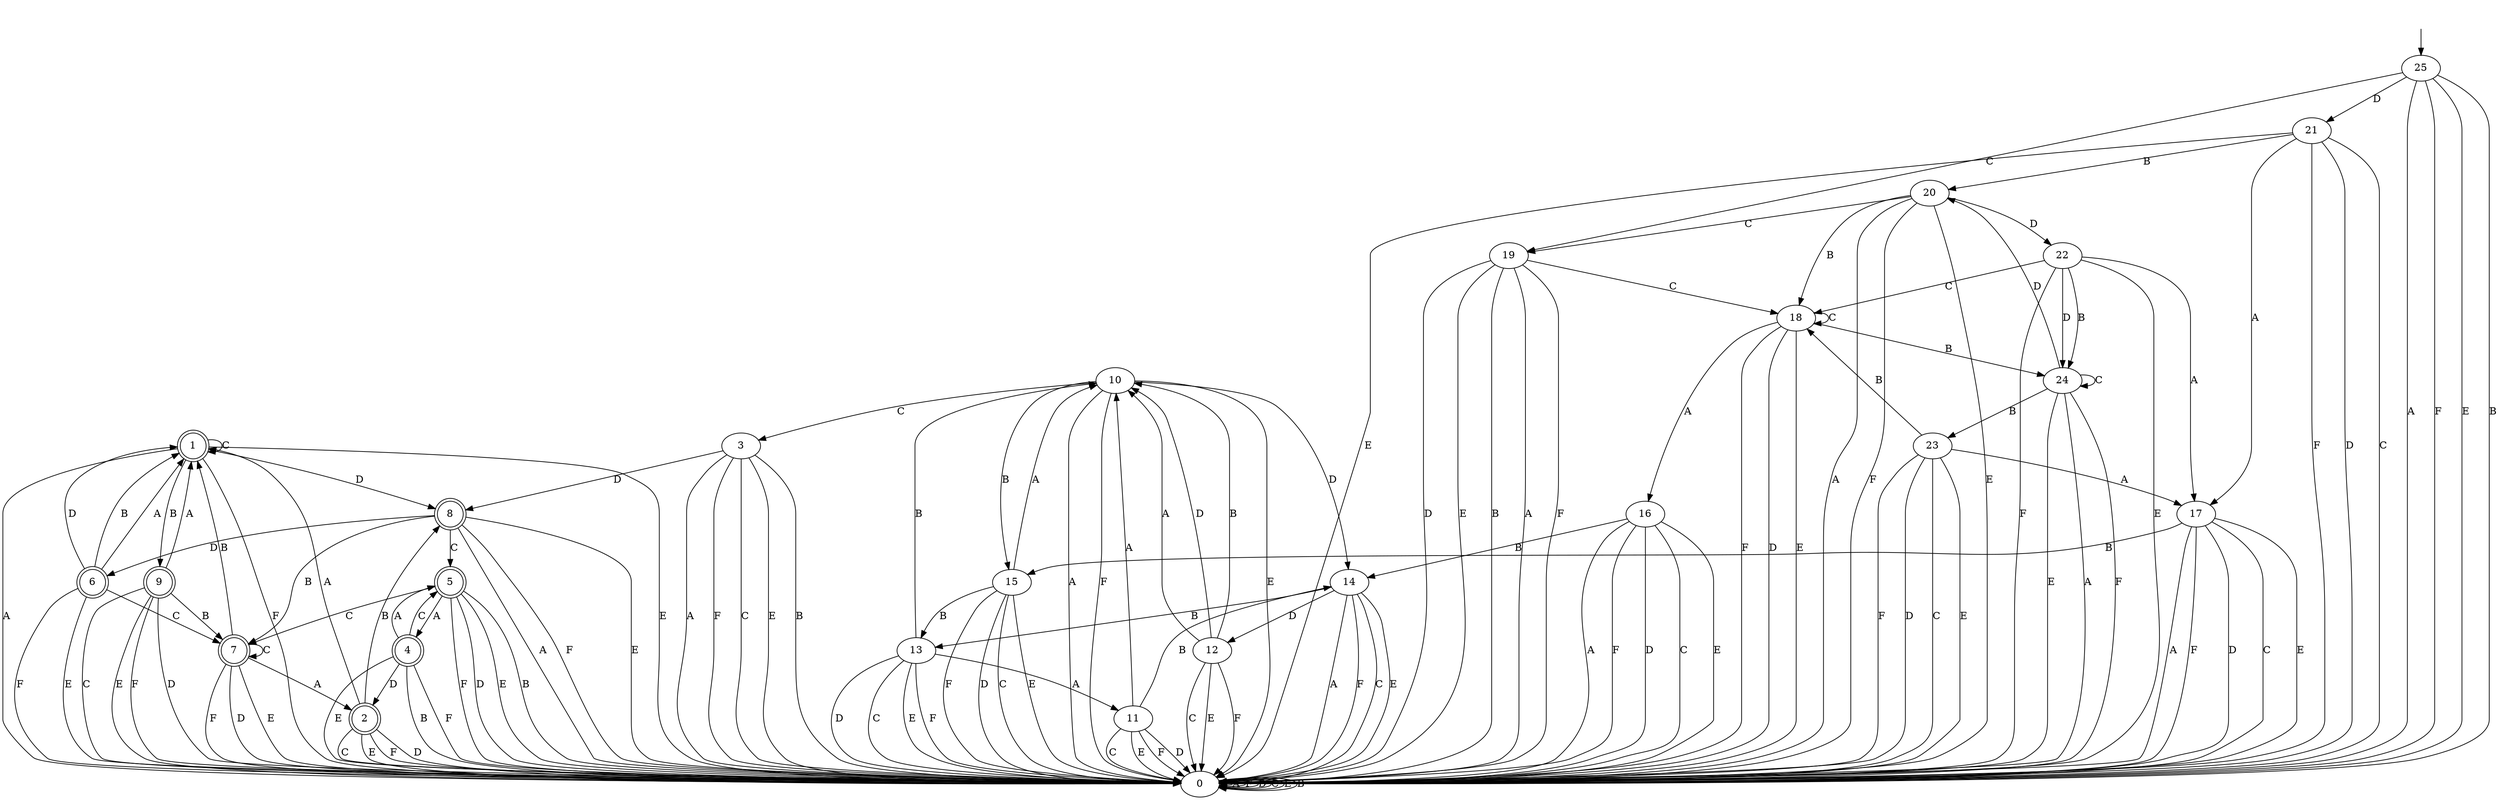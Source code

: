 digraph "data/our_models/random_m_10_4_intersection_b_3" {
0 [label=0];
1 [label=1, shape=doublecircle];
2 [label=2, shape=doublecircle];
3 [label=3];
4 [label=4, shape=doublecircle];
5 [label=5, shape=doublecircle];
6 [label=6, shape=doublecircle];
7 [label=7, shape=doublecircle];
8 [label=8, shape=doublecircle];
9 [label=9, shape=doublecircle];
10 [label=10];
11 [label=11];
12 [label=12];
13 [label=13];
14 [label=14];
15 [label=15];
16 [label=16];
17 [label=17];
18 [label=18];
19 [label=19];
20 [label=20];
21 [label=21];
22 [label=22];
23 [label=23];
24 [label=24];
25 [label=25];
0 -> 0  [label=A];
0 -> 0  [label=F];
0 -> 0  [label=D];
0 -> 0  [label=C];
0 -> 0  [label=E];
0 -> 0  [label=B];
1 -> 0  [label=A];
1 -> 0  [label=F];
1 -> 8  [label=D];
1 -> 1  [label=C];
1 -> 0  [label=E];
1 -> 9  [label=B];
2 -> 1  [label=A];
2 -> 0  [label=F];
2 -> 0  [label=D];
2 -> 0  [label=C];
2 -> 0  [label=E];
2 -> 8  [label=B];
3 -> 0  [label=A];
3 -> 0  [label=F];
3 -> 8  [label=D];
3 -> 0  [label=C];
3 -> 0  [label=E];
3 -> 0  [label=B];
4 -> 5  [label=A];
4 -> 0  [label=F];
4 -> 2  [label=D];
4 -> 5  [label=C];
4 -> 0  [label=E];
4 -> 0  [label=B];
5 -> 4  [label=A];
5 -> 0  [label=F];
5 -> 0  [label=D];
5 -> 7  [label=C];
5 -> 0  [label=E];
5 -> 0  [label=B];
6 -> 1  [label=A];
6 -> 0  [label=F];
6 -> 1  [label=D];
6 -> 7  [label=C];
6 -> 0  [label=E];
6 -> 1  [label=B];
7 -> 2  [label=A];
7 -> 0  [label=F];
7 -> 0  [label=D];
7 -> 7  [label=C];
7 -> 0  [label=E];
7 -> 1  [label=B];
8 -> 0  [label=A];
8 -> 0  [label=F];
8 -> 6  [label=D];
8 -> 5  [label=C];
8 -> 0  [label=E];
8 -> 7  [label=B];
9 -> 1  [label=A];
9 -> 0  [label=F];
9 -> 0  [label=D];
9 -> 0  [label=C];
9 -> 0  [label=E];
9 -> 7  [label=B];
10 -> 0  [label=A];
10 -> 0  [label=F];
10 -> 14  [label=D];
10 -> 3  [label=C];
10 -> 0  [label=E];
10 -> 15  [label=B];
11 -> 10  [label=A];
11 -> 0  [label=F];
11 -> 0  [label=D];
11 -> 0  [label=C];
11 -> 0  [label=E];
11 -> 14  [label=B];
12 -> 10  [label=A];
12 -> 0  [label=F];
12 -> 10  [label=D];
12 -> 0  [label=C];
12 -> 0  [label=E];
12 -> 10  [label=B];
13 -> 11  [label=A];
13 -> 0  [label=F];
13 -> 0  [label=D];
13 -> 0  [label=C];
13 -> 0  [label=E];
13 -> 10  [label=B];
14 -> 0  [label=A];
14 -> 0  [label=F];
14 -> 12  [label=D];
14 -> 0  [label=C];
14 -> 0  [label=E];
14 -> 13  [label=B];
15 -> 10  [label=A];
15 -> 0  [label=F];
15 -> 0  [label=D];
15 -> 0  [label=C];
15 -> 0  [label=E];
15 -> 13  [label=B];
16 -> 0  [label=A];
16 -> 0  [label=F];
16 -> 0  [label=D];
16 -> 0  [label=C];
16 -> 0  [label=E];
16 -> 14  [label=B];
17 -> 0  [label=A];
17 -> 0  [label=F];
17 -> 0  [label=D];
17 -> 0  [label=C];
17 -> 0  [label=E];
17 -> 15  [label=B];
18 -> 16  [label=A];
18 -> 0  [label=F];
18 -> 0  [label=D];
18 -> 18  [label=C];
18 -> 0  [label=E];
18 -> 24  [label=B];
19 -> 0  [label=A];
19 -> 0  [label=F];
19 -> 0  [label=D];
19 -> 18  [label=C];
19 -> 0  [label=E];
19 -> 0  [label=B];
20 -> 0  [label=A];
20 -> 0  [label=F];
20 -> 22  [label=D];
20 -> 19  [label=C];
20 -> 0  [label=E];
20 -> 18  [label=B];
21 -> 17  [label=A];
21 -> 0  [label=F];
21 -> 0  [label=D];
21 -> 0  [label=C];
21 -> 0  [label=E];
21 -> 20  [label=B];
22 -> 17  [label=A];
22 -> 0  [label=F];
22 -> 24  [label=D];
22 -> 18  [label=C];
22 -> 0  [label=E];
22 -> 24  [label=B];
23 -> 17  [label=A];
23 -> 0  [label=F];
23 -> 0  [label=D];
23 -> 0  [label=C];
23 -> 0  [label=E];
23 -> 18  [label=B];
24 -> 0  [label=A];
24 -> 0  [label=F];
24 -> 20  [label=D];
24 -> 24  [label=C];
24 -> 0  [label=E];
24 -> 23  [label=B];
25 -> 0  [label=A];
25 -> 0  [label=F];
25 -> 21  [label=D];
25 -> 19  [label=C];
25 -> 0  [label=E];
25 -> 0  [label=B];
__start0 [label="", shape=none];
__start0 -> 25  [label=""];
}
